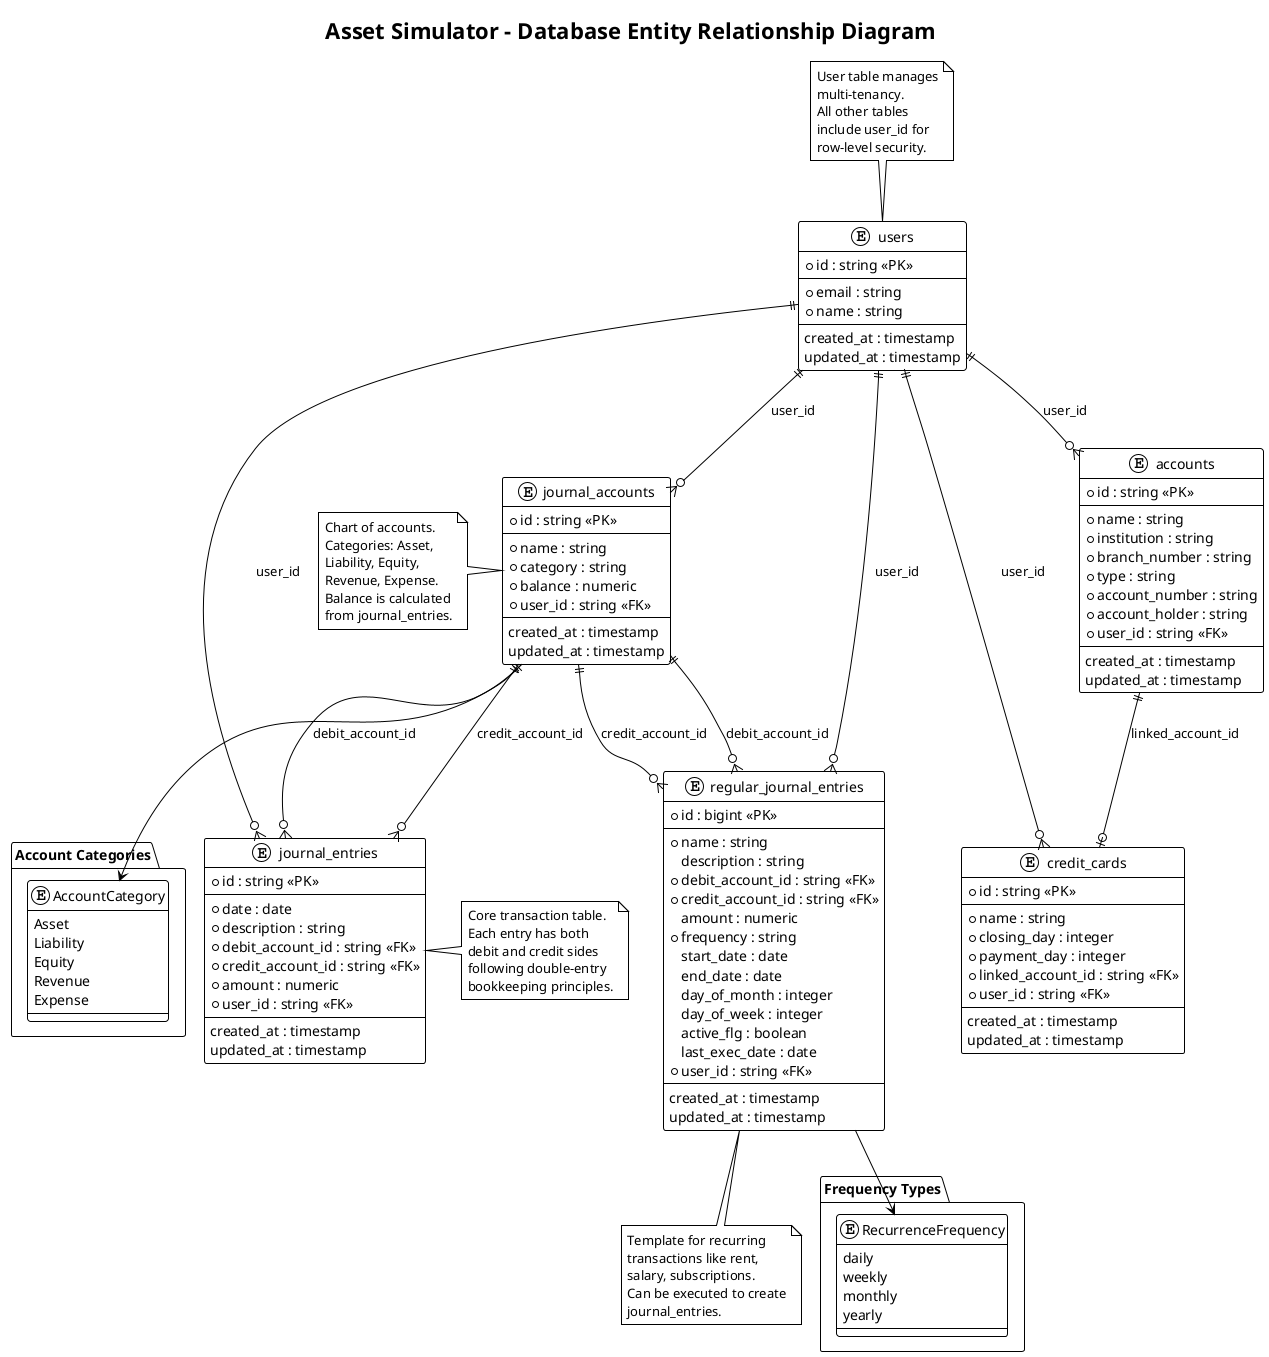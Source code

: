 @startuml Database ER Diagram
!theme plain

title Asset Simulator - Database Entity Relationship Diagram

' --- Entities ---
entity "accounts" as accounts {
  * id : string <<PK>>
  --
  * name : string
  * institution : string
  * branch_number : string
  * type : string
  * account_number : string
  * account_holder : string
  * user_id : string <<FK>>
  --
  created_at : timestamp
  updated_at : timestamp
}

entity "credit_cards" as credit_cards {
  * id : string <<PK>>
  --
  * name : string
  * closing_day : integer
  * payment_day : integer
  * linked_account_id : string <<FK>>
  * user_id : string <<FK>>
  --
  created_at : timestamp
  updated_at : timestamp
}

entity "journal_accounts" as journal_accounts {
  * id : string <<PK>>
  --
  * name : string
  * category : string
  * balance : numeric
  * user_id : string <<FK>>
  --
  created_at : timestamp
  updated_at : timestamp
}

entity "journal_entries" as journal_entries {
  * id : string <<PK>>
  --
  * date : date
  * description : string
  * debit_account_id : string <<FK>>
  * credit_account_id : string <<FK>>
  * amount : numeric
  * user_id : string <<FK>>
  --
  created_at : timestamp
  updated_at : timestamp
}

entity "regular_journal_entries" as regular_journal_entries {
  * id : bigint <<PK>>
  --
  * name : string
  description : string
  * debit_account_id : string <<FK>>
  * credit_account_id : string <<FK>>
  amount : numeric
  * frequency : string
  start_date : date
  end_date : date
  day_of_month : integer
  day_of_week : integer
  active_flg : boolean
  last_exec_date : date
  * user_id : string <<FK>>
  --
  created_at : timestamp
  updated_at : timestamp
}

entity "users" as users {
  * id : string <<PK>>
  --
  * email : string
  * name : string
  --
  created_at : timestamp
  updated_at : timestamp
}

' --- Relationships ---
users ||--o{ accounts : "user_id"
users ||--o{ credit_cards : "user_id"
users ||--o{ journal_accounts : "user_id"
users ||--o{ journal_entries : "user_id"
users ||--o{ regular_journal_entries : "user_id"

accounts ||--o| credit_cards : "linked_account_id"

journal_accounts ||--o{ journal_entries : "debit_account_id"
journal_accounts ||--o{ journal_entries : "credit_account_id"

journal_accounts ||--o{ regular_journal_entries : "debit_account_id"
journal_accounts ||--o{ regular_journal_entries : "credit_account_id"

' --- Notes ---
note top of users
  User table manages
  multi-tenancy.
  All other tables
  include user_id for
  row-level security.
end note

note right of journal_entries
  Core transaction table.
  Each entry has both
  debit and credit sides
  following double-entry
  bookkeeping principles.
end note

note bottom of regular_journal_entries
  Template for recurring
  transactions like rent,
  salary, subscriptions.
  Can be executed to create
  journal_entries.
end note

note left of journal_accounts
  Chart of accounts.
  Categories: Asset,
  Liability, Equity,
  Revenue, Expense.
  Balance is calculated
  from journal_entries.
end note

' --- Categories ---
package "Account Categories" {
  enum AccountCategory {
    Asset
    Liability
    Equity
    Revenue
    Expense
  }
}

package "Frequency Types" {
  enum RecurrenceFrequency {
    daily
    weekly
    monthly
    yearly
  }
}

journal_accounts --> AccountCategory
regular_journal_entries --> RecurrenceFrequency

@enduml
